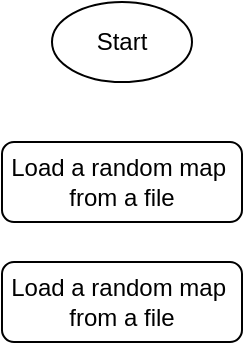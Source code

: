 <mxfile version="24.7.16">
  <diagram name="Page-1" id="ZEaAZCPQgWGfXMEy4hpa">
    <mxGraphModel dx="880" dy="389" grid="1" gridSize="10" guides="1" tooltips="1" connect="1" arrows="0" fold="1" page="1" pageScale="1" pageWidth="827" pageHeight="1169" math="0" shadow="0">
      <root>
        <mxCell id="0" />
        <mxCell id="1" parent="0" />
        <mxCell id="VV7cBgodAmmCFqREBcx--4" value="Start" style="ellipse;whiteSpace=wrap;html=1;" vertex="1" parent="1">
          <mxGeometry x="330" y="230" width="70" height="40" as="geometry" />
        </mxCell>
        <mxCell id="VV7cBgodAmmCFqREBcx--5" value="Load a random map&amp;nbsp; from a file " style="rounded=1;whiteSpace=wrap;html=1;" vertex="1" parent="1">
          <mxGeometry x="305" y="300" width="120" height="40" as="geometry" />
        </mxCell>
        <mxCell id="VV7cBgodAmmCFqREBcx--6" value="Load a random map&amp;nbsp; from a file " style="rounded=1;whiteSpace=wrap;html=1;" vertex="1" parent="1">
          <mxGeometry x="305" y="360" width="120" height="40" as="geometry" />
        </mxCell>
      </root>
    </mxGraphModel>
  </diagram>
</mxfile>
